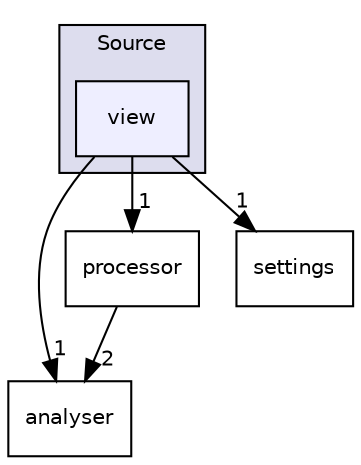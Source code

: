 digraph "Source/view" {
  compound=true
  node [ fontsize="10", fontname="Helvetica"];
  edge [ labelfontsize="10", labelfontname="Helvetica"];
  subgraph clusterdir_74389ed8173ad57b461b9d623a1f3867 {
    graph [ bgcolor="#ddddee", pencolor="black", label="Source" fontname="Helvetica", fontsize="10", URL="dir_74389ed8173ad57b461b9d623a1f3867.html"]
  dir_0f5b1c570fa717d75e035ac0cfdd0ae9 [shape=box, label="view", style="filled", fillcolor="#eeeeff", pencolor="black", URL="dir_0f5b1c570fa717d75e035ac0cfdd0ae9.html"];
  }
  dir_5f1154d17215c9c0a8b7cd3207af723f [shape=box label="analyser" URL="dir_5f1154d17215c9c0a8b7cd3207af723f.html"];
  dir_222c903dee7e4db50a362a40f4831ab6 [shape=box label="processor" URL="dir_222c903dee7e4db50a362a40f4831ab6.html"];
  dir_f9df0f570478d5be20d306f504f2956f [shape=box label="settings" URL="dir_f9df0f570478d5be20d306f504f2956f.html"];
  dir_0f5b1c570fa717d75e035ac0cfdd0ae9->dir_5f1154d17215c9c0a8b7cd3207af723f [headlabel="1", labeldistance=1.5 headhref="dir_000008_000001.html"];
  dir_0f5b1c570fa717d75e035ac0cfdd0ae9->dir_222c903dee7e4db50a362a40f4831ab6 [headlabel="1", labeldistance=1.5 headhref="dir_000008_000005.html"];
  dir_0f5b1c570fa717d75e035ac0cfdd0ae9->dir_f9df0f570478d5be20d306f504f2956f [headlabel="1", labeldistance=1.5 headhref="dir_000008_000007.html"];
  dir_222c903dee7e4db50a362a40f4831ab6->dir_5f1154d17215c9c0a8b7cd3207af723f [headlabel="2", labeldistance=1.5 headhref="dir_000005_000001.html"];
}
